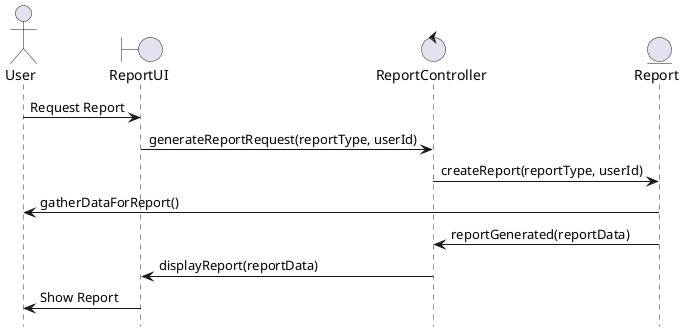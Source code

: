 @startuml
hide footbox

actor User
boundary ReportUI

control ReportController

entity Report

User -> ReportUI : Request Report
ReportUI -> ReportController : generateReportRequest(reportType, userId)
ReportController -> Report : createReport(reportType, userId)
Report -> User : gatherDataForReport()
Report -> ReportController : reportGenerated(reportData)
ReportController -> ReportUI : displayReport(reportData)
ReportUI -> User : Show Report

@enduml
